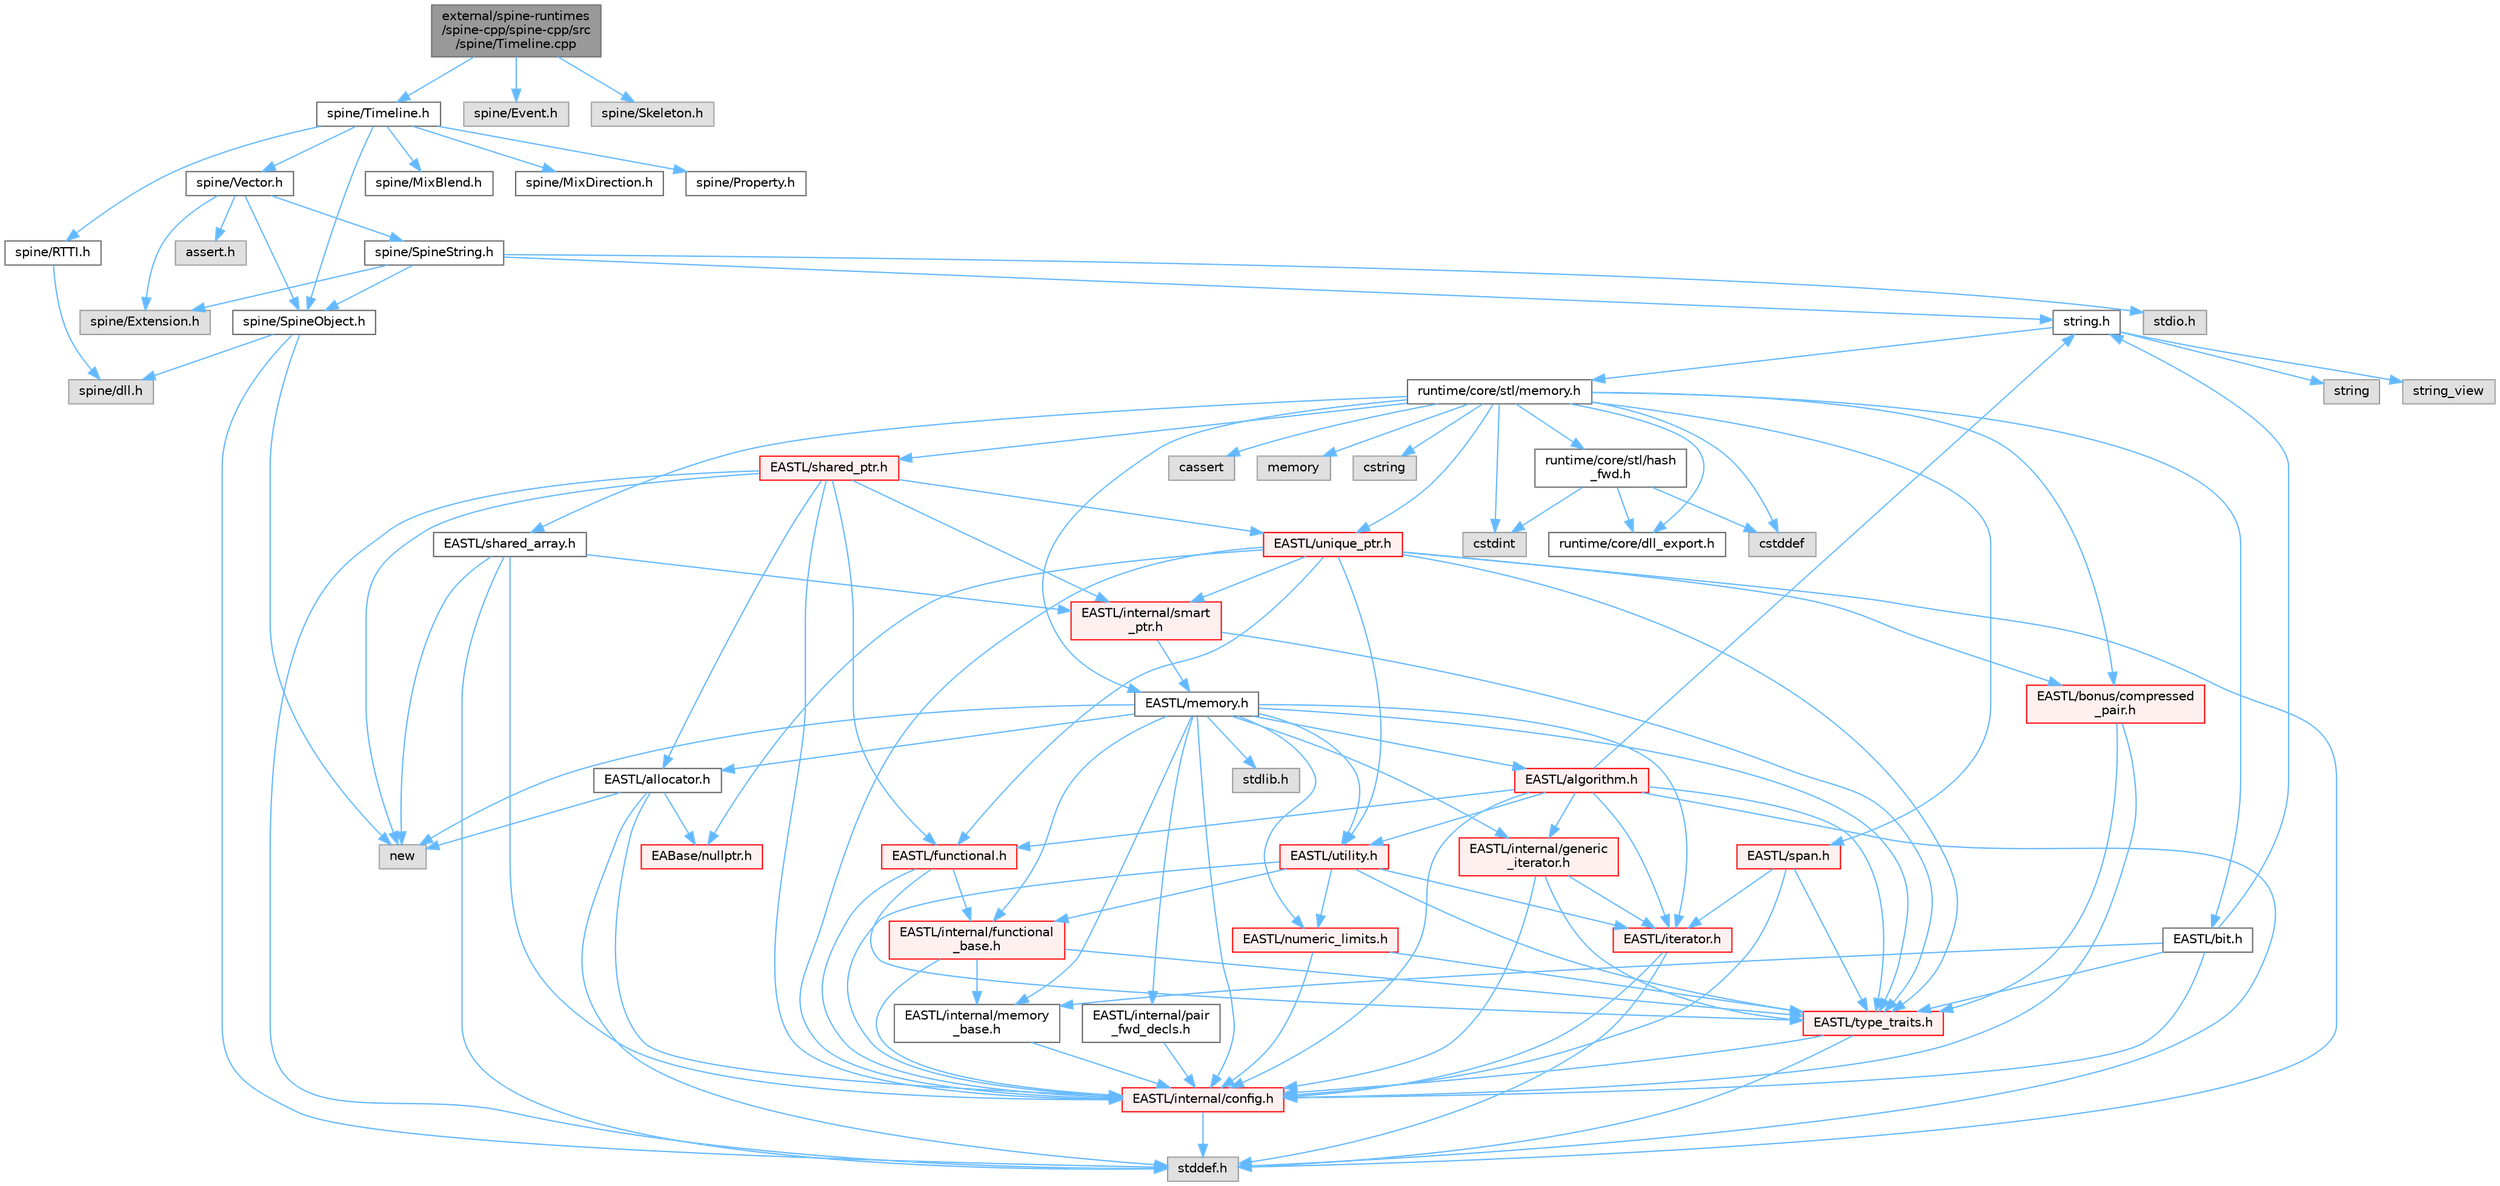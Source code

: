 digraph "external/spine-runtimes/spine-cpp/spine-cpp/src/spine/Timeline.cpp"
{
 // LATEX_PDF_SIZE
  bgcolor="transparent";
  edge [fontname=Helvetica,fontsize=10,labelfontname=Helvetica,labelfontsize=10];
  node [fontname=Helvetica,fontsize=10,shape=box,height=0.2,width=0.4];
  Node1 [id="Node000001",label="external/spine-runtimes\l/spine-cpp/spine-cpp/src\l/spine/Timeline.cpp",height=0.2,width=0.4,color="gray40", fillcolor="grey60", style="filled", fontcolor="black",tooltip=" "];
  Node1 -> Node2 [id="edge120_Node000001_Node000002",color="steelblue1",style="solid",tooltip=" "];
  Node2 [id="Node000002",label="spine/Timeline.h",height=0.2,width=0.4,color="grey40", fillcolor="white", style="filled",URL="$_timeline_8h.html",tooltip=" "];
  Node2 -> Node3 [id="edge121_Node000002_Node000003",color="steelblue1",style="solid",tooltip=" "];
  Node3 [id="Node000003",label="spine/RTTI.h",height=0.2,width=0.4,color="grey40", fillcolor="white", style="filled",URL="$_r_t_t_i_8h.html",tooltip=" "];
  Node3 -> Node4 [id="edge122_Node000003_Node000004",color="steelblue1",style="solid",tooltip=" "];
  Node4 [id="Node000004",label="spine/dll.h",height=0.2,width=0.4,color="grey60", fillcolor="#E0E0E0", style="filled",tooltip=" "];
  Node2 -> Node5 [id="edge123_Node000002_Node000005",color="steelblue1",style="solid",tooltip=" "];
  Node5 [id="Node000005",label="spine/Vector.h",height=0.2,width=0.4,color="grey40", fillcolor="white", style="filled",URL="$external_2spine-runtimes_2spine-cpp_2spine-cpp_2include_2spine_2vector_8h.html",tooltip=" "];
  Node5 -> Node6 [id="edge124_Node000005_Node000006",color="steelblue1",style="solid",tooltip=" "];
  Node6 [id="Node000006",label="spine/Extension.h",height=0.2,width=0.4,color="grey60", fillcolor="#E0E0E0", style="filled",tooltip=" "];
  Node5 -> Node7 [id="edge125_Node000005_Node000007",color="steelblue1",style="solid",tooltip=" "];
  Node7 [id="Node000007",label="spine/SpineObject.h",height=0.2,width=0.4,color="grey40", fillcolor="white", style="filled",URL="$_spine_object_8h.html",tooltip=" "];
  Node7 -> Node8 [id="edge126_Node000007_Node000008",color="steelblue1",style="solid",tooltip=" "];
  Node8 [id="Node000008",label="new",height=0.2,width=0.4,color="grey60", fillcolor="#E0E0E0", style="filled",tooltip=" "];
  Node7 -> Node9 [id="edge127_Node000007_Node000009",color="steelblue1",style="solid",tooltip=" "];
  Node9 [id="Node000009",label="stddef.h",height=0.2,width=0.4,color="grey60", fillcolor="#E0E0E0", style="filled",tooltip=" "];
  Node7 -> Node4 [id="edge128_Node000007_Node000004",color="steelblue1",style="solid",tooltip=" "];
  Node5 -> Node10 [id="edge129_Node000005_Node000010",color="steelblue1",style="solid",tooltip=" "];
  Node10 [id="Node000010",label="spine/SpineString.h",height=0.2,width=0.4,color="grey40", fillcolor="white", style="filled",URL="$_spine_string_8h.html",tooltip=" "];
  Node10 -> Node7 [id="edge130_Node000010_Node000007",color="steelblue1",style="solid",tooltip=" "];
  Node10 -> Node6 [id="edge131_Node000010_Node000006",color="steelblue1",style="solid",tooltip=" "];
  Node10 -> Node11 [id="edge132_Node000010_Node000011",color="steelblue1",style="solid",tooltip=" "];
  Node11 [id="Node000011",label="string.h",height=0.2,width=0.4,color="grey40", fillcolor="white", style="filled",URL="$string_8h.html",tooltip=" "];
  Node11 -> Node12 [id="edge133_Node000011_Node000012",color="steelblue1",style="solid",tooltip=" "];
  Node12 [id="Node000012",label="string",height=0.2,width=0.4,color="grey60", fillcolor="#E0E0E0", style="filled",tooltip=" "];
  Node11 -> Node13 [id="edge134_Node000011_Node000013",color="steelblue1",style="solid",tooltip=" "];
  Node13 [id="Node000013",label="string_view",height=0.2,width=0.4,color="grey60", fillcolor="#E0E0E0", style="filled",tooltip=" "];
  Node11 -> Node14 [id="edge135_Node000011_Node000014",color="steelblue1",style="solid",tooltip=" "];
  Node14 [id="Node000014",label="runtime/core/stl/memory.h",height=0.2,width=0.4,color="grey40", fillcolor="white", style="filled",URL="$runtime_2core_2stl_2memory_8h.html",tooltip=" "];
  Node14 -> Node15 [id="edge136_Node000014_Node000015",color="steelblue1",style="solid",tooltip=" "];
  Node15 [id="Node000015",label="cstddef",height=0.2,width=0.4,color="grey60", fillcolor="#E0E0E0", style="filled",tooltip=" "];
  Node14 -> Node16 [id="edge137_Node000014_Node000016",color="steelblue1",style="solid",tooltip=" "];
  Node16 [id="Node000016",label="cstdint",height=0.2,width=0.4,color="grey60", fillcolor="#E0E0E0", style="filled",tooltip=" "];
  Node14 -> Node17 [id="edge138_Node000014_Node000017",color="steelblue1",style="solid",tooltip=" "];
  Node17 [id="Node000017",label="cassert",height=0.2,width=0.4,color="grey60", fillcolor="#E0E0E0", style="filled",tooltip=" "];
  Node14 -> Node18 [id="edge139_Node000014_Node000018",color="steelblue1",style="solid",tooltip=" "];
  Node18 [id="Node000018",label="memory",height=0.2,width=0.4,color="grey60", fillcolor="#E0E0E0", style="filled",tooltip=" "];
  Node14 -> Node19 [id="edge140_Node000014_Node000019",color="steelblue1",style="solid",tooltip=" "];
  Node19 [id="Node000019",label="cstring",height=0.2,width=0.4,color="grey60", fillcolor="#E0E0E0", style="filled",tooltip=" "];
  Node14 -> Node20 [id="edge141_Node000014_Node000020",color="steelblue1",style="solid",tooltip=" "];
  Node20 [id="Node000020",label="EASTL/bit.h",height=0.2,width=0.4,color="grey40", fillcolor="white", style="filled",URL="$bit_8h.html",tooltip=" "];
  Node20 -> Node21 [id="edge142_Node000020_Node000021",color="steelblue1",style="solid",tooltip=" "];
  Node21 [id="Node000021",label="EASTL/internal/config.h",height=0.2,width=0.4,color="red", fillcolor="#FFF0F0", style="filled",URL="$runtime_2_e_a_s_t_l_2include_2_e_a_s_t_l_2internal_2config_8h.html",tooltip=" "];
  Node21 -> Node9 [id="edge143_Node000021_Node000009",color="steelblue1",style="solid",tooltip=" "];
  Node20 -> Node29 [id="edge144_Node000020_Node000029",color="steelblue1",style="solid",tooltip=" "];
  Node29 [id="Node000029",label="EASTL/internal/memory\l_base.h",height=0.2,width=0.4,color="grey40", fillcolor="white", style="filled",URL="$memory__base_8h.html",tooltip=" "];
  Node29 -> Node21 [id="edge145_Node000029_Node000021",color="steelblue1",style="solid",tooltip=" "];
  Node20 -> Node30 [id="edge146_Node000020_Node000030",color="steelblue1",style="solid",tooltip=" "];
  Node30 [id="Node000030",label="EASTL/type_traits.h",height=0.2,width=0.4,color="red", fillcolor="#FFF0F0", style="filled",URL="$_e_a_s_t_l_2include_2_e_a_s_t_l_2type__traits_8h.html",tooltip=" "];
  Node30 -> Node21 [id="edge147_Node000030_Node000021",color="steelblue1",style="solid",tooltip=" "];
  Node30 -> Node9 [id="edge148_Node000030_Node000009",color="steelblue1",style="solid",tooltip=" "];
  Node20 -> Node11 [id="edge149_Node000020_Node000011",color="steelblue1",style="solid",tooltip=" "];
  Node14 -> Node40 [id="edge150_Node000014_Node000040",color="steelblue1",style="solid",tooltip=" "];
  Node40 [id="Node000040",label="EASTL/memory.h",height=0.2,width=0.4,color="grey40", fillcolor="white", style="filled",URL="$runtime_2_e_a_s_t_l_2include_2_e_a_s_t_l_2memory_8h.html",tooltip=" "];
  Node40 -> Node21 [id="edge151_Node000040_Node000021",color="steelblue1",style="solid",tooltip=" "];
  Node40 -> Node29 [id="edge152_Node000040_Node000029",color="steelblue1",style="solid",tooltip=" "];
  Node40 -> Node41 [id="edge153_Node000040_Node000041",color="steelblue1",style="solid",tooltip=" "];
  Node41 [id="Node000041",label="EASTL/internal/generic\l_iterator.h",height=0.2,width=0.4,color="red", fillcolor="#FFF0F0", style="filled",URL="$generic__iterator_8h.html",tooltip=" "];
  Node41 -> Node21 [id="edge154_Node000041_Node000021",color="steelblue1",style="solid",tooltip=" "];
  Node41 -> Node42 [id="edge155_Node000041_Node000042",color="steelblue1",style="solid",tooltip=" "];
  Node42 [id="Node000042",label="EASTL/iterator.h",height=0.2,width=0.4,color="red", fillcolor="#FFF0F0", style="filled",URL="$_e_a_s_t_l_2include_2_e_a_s_t_l_2iterator_8h.html",tooltip=" "];
  Node42 -> Node21 [id="edge156_Node000042_Node000021",color="steelblue1",style="solid",tooltip=" "];
  Node42 -> Node9 [id="edge157_Node000042_Node000009",color="steelblue1",style="solid",tooltip=" "];
  Node41 -> Node30 [id="edge158_Node000041_Node000030",color="steelblue1",style="solid",tooltip=" "];
  Node40 -> Node45 [id="edge159_Node000040_Node000045",color="steelblue1",style="solid",tooltip=" "];
  Node45 [id="Node000045",label="EASTL/internal/pair\l_fwd_decls.h",height=0.2,width=0.4,color="grey40", fillcolor="white", style="filled",URL="$pair__fwd__decls_8h.html",tooltip=" "];
  Node45 -> Node21 [id="edge160_Node000045_Node000021",color="steelblue1",style="solid",tooltip=" "];
  Node40 -> Node46 [id="edge161_Node000040_Node000046",color="steelblue1",style="solid",tooltip=" "];
  Node46 [id="Node000046",label="EASTL/internal/functional\l_base.h",height=0.2,width=0.4,color="red", fillcolor="#FFF0F0", style="filled",URL="$functional__base_8h.html",tooltip=" "];
  Node46 -> Node21 [id="edge162_Node000046_Node000021",color="steelblue1",style="solid",tooltip=" "];
  Node46 -> Node29 [id="edge163_Node000046_Node000029",color="steelblue1",style="solid",tooltip=" "];
  Node46 -> Node30 [id="edge164_Node000046_Node000030",color="steelblue1",style="solid",tooltip=" "];
  Node40 -> Node47 [id="edge165_Node000040_Node000047",color="steelblue1",style="solid",tooltip=" "];
  Node47 [id="Node000047",label="EASTL/algorithm.h",height=0.2,width=0.4,color="red", fillcolor="#FFF0F0", style="filled",URL="$_e_a_s_t_l_2include_2_e_a_s_t_l_2algorithm_8h.html",tooltip=" "];
  Node47 -> Node21 [id="edge166_Node000047_Node000021",color="steelblue1",style="solid",tooltip=" "];
  Node47 -> Node30 [id="edge167_Node000047_Node000030",color="steelblue1",style="solid",tooltip=" "];
  Node47 -> Node42 [id="edge168_Node000047_Node000042",color="steelblue1",style="solid",tooltip=" "];
  Node47 -> Node50 [id="edge169_Node000047_Node000050",color="steelblue1",style="solid",tooltip=" "];
  Node50 [id="Node000050",label="EASTL/functional.h",height=0.2,width=0.4,color="red", fillcolor="#FFF0F0", style="filled",URL="$_e_a_s_t_l_2include_2_e_a_s_t_l_2functional_8h.html",tooltip=" "];
  Node50 -> Node21 [id="edge170_Node000050_Node000021",color="steelblue1",style="solid",tooltip=" "];
  Node50 -> Node30 [id="edge171_Node000050_Node000030",color="steelblue1",style="solid",tooltip=" "];
  Node50 -> Node46 [id="edge172_Node000050_Node000046",color="steelblue1",style="solid",tooltip=" "];
  Node47 -> Node56 [id="edge173_Node000047_Node000056",color="steelblue1",style="solid",tooltip=" "];
  Node56 [id="Node000056",label="EASTL/utility.h",height=0.2,width=0.4,color="red", fillcolor="#FFF0F0", style="filled",URL="$runtime_2_e_a_s_t_l_2include_2_e_a_s_t_l_2utility_8h.html",tooltip=" "];
  Node56 -> Node21 [id="edge174_Node000056_Node000021",color="steelblue1",style="solid",tooltip=" "];
  Node56 -> Node30 [id="edge175_Node000056_Node000030",color="steelblue1",style="solid",tooltip=" "];
  Node56 -> Node42 [id="edge176_Node000056_Node000042",color="steelblue1",style="solid",tooltip=" "];
  Node56 -> Node57 [id="edge177_Node000056_Node000057",color="steelblue1",style="solid",tooltip=" "];
  Node57 [id="Node000057",label="EASTL/numeric_limits.h",height=0.2,width=0.4,color="red", fillcolor="#FFF0F0", style="filled",URL="$numeric__limits_8h.html",tooltip=" "];
  Node57 -> Node21 [id="edge178_Node000057_Node000021",color="steelblue1",style="solid",tooltip=" "];
  Node57 -> Node30 [id="edge179_Node000057_Node000030",color="steelblue1",style="solid",tooltip=" "];
  Node56 -> Node46 [id="edge180_Node000056_Node000046",color="steelblue1",style="solid",tooltip=" "];
  Node47 -> Node41 [id="edge181_Node000047_Node000041",color="steelblue1",style="solid",tooltip=" "];
  Node47 -> Node9 [id="edge182_Node000047_Node000009",color="steelblue1",style="solid",tooltip=" "];
  Node47 -> Node11 [id="edge183_Node000047_Node000011",color="steelblue1",style="solid",tooltip=" "];
  Node40 -> Node30 [id="edge184_Node000040_Node000030",color="steelblue1",style="solid",tooltip=" "];
  Node40 -> Node54 [id="edge185_Node000040_Node000054",color="steelblue1",style="solid",tooltip=" "];
  Node54 [id="Node000054",label="EASTL/allocator.h",height=0.2,width=0.4,color="grey40", fillcolor="white", style="filled",URL="$runtime_2_e_a_s_t_l_2include_2_e_a_s_t_l_2allocator_8h.html",tooltip=" "];
  Node54 -> Node21 [id="edge186_Node000054_Node000021",color="steelblue1",style="solid",tooltip=" "];
  Node54 -> Node32 [id="edge187_Node000054_Node000032",color="steelblue1",style="solid",tooltip=" "];
  Node32 [id="Node000032",label="EABase/nullptr.h",height=0.2,width=0.4,color="red", fillcolor="#FFF0F0", style="filled",URL="$nullptr_8h.html",tooltip=" "];
  Node54 -> Node9 [id="edge188_Node000054_Node000009",color="steelblue1",style="solid",tooltip=" "];
  Node54 -> Node8 [id="edge189_Node000054_Node000008",color="steelblue1",style="solid",tooltip=" "];
  Node40 -> Node42 [id="edge190_Node000040_Node000042",color="steelblue1",style="solid",tooltip=" "];
  Node40 -> Node56 [id="edge191_Node000040_Node000056",color="steelblue1",style="solid",tooltip=" "];
  Node40 -> Node57 [id="edge192_Node000040_Node000057",color="steelblue1",style="solid",tooltip=" "];
  Node40 -> Node66 [id="edge193_Node000040_Node000066",color="steelblue1",style="solid",tooltip=" "];
  Node66 [id="Node000066",label="stdlib.h",height=0.2,width=0.4,color="grey60", fillcolor="#E0E0E0", style="filled",tooltip=" "];
  Node40 -> Node8 [id="edge194_Node000040_Node000008",color="steelblue1",style="solid",tooltip=" "];
  Node14 -> Node67 [id="edge195_Node000014_Node000067",color="steelblue1",style="solid",tooltip=" "];
  Node67 [id="Node000067",label="EASTL/shared_array.h",height=0.2,width=0.4,color="grey40", fillcolor="white", style="filled",URL="$shared__array_8h.html",tooltip=" "];
  Node67 -> Node21 [id="edge196_Node000067_Node000021",color="steelblue1",style="solid",tooltip=" "];
  Node67 -> Node68 [id="edge197_Node000067_Node000068",color="steelblue1",style="solid",tooltip=" "];
  Node68 [id="Node000068",label="EASTL/internal/smart\l_ptr.h",height=0.2,width=0.4,color="red", fillcolor="#FFF0F0", style="filled",URL="$smart__ptr_8h.html",tooltip=" "];
  Node68 -> Node40 [id="edge198_Node000068_Node000040",color="steelblue1",style="solid",tooltip=" "];
  Node68 -> Node30 [id="edge199_Node000068_Node000030",color="steelblue1",style="solid",tooltip=" "];
  Node67 -> Node8 [id="edge200_Node000067_Node000008",color="steelblue1",style="solid",tooltip=" "];
  Node67 -> Node9 [id="edge201_Node000067_Node000009",color="steelblue1",style="solid",tooltip=" "];
  Node14 -> Node70 [id="edge202_Node000014_Node000070",color="steelblue1",style="solid",tooltip=" "];
  Node70 [id="Node000070",label="EASTL/unique_ptr.h",height=0.2,width=0.4,color="red", fillcolor="#FFF0F0", style="filled",URL="$unique__ptr_8h.html",tooltip=" "];
  Node70 -> Node32 [id="edge203_Node000070_Node000032",color="steelblue1",style="solid",tooltip=" "];
  Node70 -> Node71 [id="edge204_Node000070_Node000071",color="steelblue1",style="solid",tooltip=" "];
  Node71 [id="Node000071",label="EASTL/bonus/compressed\l_pair.h",height=0.2,width=0.4,color="red", fillcolor="#FFF0F0", style="filled",URL="$compressed__pair_8h.html",tooltip=" "];
  Node71 -> Node21 [id="edge205_Node000071_Node000021",color="steelblue1",style="solid",tooltip=" "];
  Node71 -> Node30 [id="edge206_Node000071_Node000030",color="steelblue1",style="solid",tooltip=" "];
  Node70 -> Node50 [id="edge207_Node000070_Node000050",color="steelblue1",style="solid",tooltip=" "];
  Node70 -> Node21 [id="edge208_Node000070_Node000021",color="steelblue1",style="solid",tooltip=" "];
  Node70 -> Node68 [id="edge209_Node000070_Node000068",color="steelblue1",style="solid",tooltip=" "];
  Node70 -> Node30 [id="edge210_Node000070_Node000030",color="steelblue1",style="solid",tooltip=" "];
  Node70 -> Node56 [id="edge211_Node000070_Node000056",color="steelblue1",style="solid",tooltip=" "];
  Node70 -> Node9 [id="edge212_Node000070_Node000009",color="steelblue1",style="solid",tooltip=" "];
  Node14 -> Node73 [id="edge213_Node000014_Node000073",color="steelblue1",style="solid",tooltip=" "];
  Node73 [id="Node000073",label="EASTL/shared_ptr.h",height=0.2,width=0.4,color="red", fillcolor="#FFF0F0", style="filled",URL="$shared__ptr_8h.html",tooltip=" "];
  Node73 -> Node21 [id="edge214_Node000073_Node000021",color="steelblue1",style="solid",tooltip=" "];
  Node73 -> Node68 [id="edge215_Node000073_Node000068",color="steelblue1",style="solid",tooltip=" "];
  Node73 -> Node70 [id="edge216_Node000073_Node000070",color="steelblue1",style="solid",tooltip=" "];
  Node73 -> Node50 [id="edge217_Node000073_Node000050",color="steelblue1",style="solid",tooltip=" "];
  Node73 -> Node54 [id="edge218_Node000073_Node000054",color="steelblue1",style="solid",tooltip=" "];
  Node73 -> Node8 [id="edge219_Node000073_Node000008",color="steelblue1",style="solid",tooltip=" "];
  Node73 -> Node9 [id="edge220_Node000073_Node000009",color="steelblue1",style="solid",tooltip=" "];
  Node14 -> Node153 [id="edge221_Node000014_Node000153",color="steelblue1",style="solid",tooltip=" "];
  Node153 [id="Node000153",label="EASTL/span.h",height=0.2,width=0.4,color="red", fillcolor="#FFF0F0", style="filled",URL="$span_8h.html",tooltip=" "];
  Node153 -> Node21 [id="edge222_Node000153_Node000021",color="steelblue1",style="solid",tooltip=" "];
  Node153 -> Node30 [id="edge223_Node000153_Node000030",color="steelblue1",style="solid",tooltip=" "];
  Node153 -> Node42 [id="edge224_Node000153_Node000042",color="steelblue1",style="solid",tooltip=" "];
  Node14 -> Node71 [id="edge225_Node000014_Node000071",color="steelblue1",style="solid",tooltip=" "];
  Node14 -> Node156 [id="edge226_Node000014_Node000156",color="steelblue1",style="solid",tooltip=" "];
  Node156 [id="Node000156",label="runtime/core/dll_export.h",height=0.2,width=0.4,color="grey40", fillcolor="white", style="filled",URL="$dll__export_8h.html",tooltip=" "];
  Node14 -> Node157 [id="edge227_Node000014_Node000157",color="steelblue1",style="solid",tooltip=" "];
  Node157 [id="Node000157",label="runtime/core/stl/hash\l_fwd.h",height=0.2,width=0.4,color="grey40", fillcolor="white", style="filled",URL="$hash__fwd_8h.html",tooltip=" "];
  Node157 -> Node15 [id="edge228_Node000157_Node000015",color="steelblue1",style="solid",tooltip=" "];
  Node157 -> Node16 [id="edge229_Node000157_Node000016",color="steelblue1",style="solid",tooltip=" "];
  Node157 -> Node156 [id="edge230_Node000157_Node000156",color="steelblue1",style="solid",tooltip=" "];
  Node10 -> Node158 [id="edge231_Node000010_Node000158",color="steelblue1",style="solid",tooltip=" "];
  Node158 [id="Node000158",label="stdio.h",height=0.2,width=0.4,color="grey60", fillcolor="#E0E0E0", style="filled",tooltip=" "];
  Node5 -> Node159 [id="edge232_Node000005_Node000159",color="steelblue1",style="solid",tooltip=" "];
  Node159 [id="Node000159",label="assert.h",height=0.2,width=0.4,color="grey60", fillcolor="#E0E0E0", style="filled",tooltip=" "];
  Node2 -> Node160 [id="edge233_Node000002_Node000160",color="steelblue1",style="solid",tooltip=" "];
  Node160 [id="Node000160",label="spine/MixBlend.h",height=0.2,width=0.4,color="grey40", fillcolor="white", style="filled",URL="$_mix_blend_8h.html",tooltip=" "];
  Node2 -> Node161 [id="edge234_Node000002_Node000161",color="steelblue1",style="solid",tooltip=" "];
  Node161 [id="Node000161",label="spine/MixDirection.h",height=0.2,width=0.4,color="grey40", fillcolor="white", style="filled",URL="$_mix_direction_8h.html",tooltip=" "];
  Node2 -> Node7 [id="edge235_Node000002_Node000007",color="steelblue1",style="solid",tooltip=" "];
  Node2 -> Node162 [id="edge236_Node000002_Node000162",color="steelblue1",style="solid",tooltip=" "];
  Node162 [id="Node000162",label="spine/Property.h",height=0.2,width=0.4,color="grey40", fillcolor="white", style="filled",URL="$_property_8h.html",tooltip=" "];
  Node1 -> Node163 [id="edge237_Node000001_Node000163",color="steelblue1",style="solid",tooltip=" "];
  Node163 [id="Node000163",label="spine/Event.h",height=0.2,width=0.4,color="grey60", fillcolor="#E0E0E0", style="filled",tooltip=" "];
  Node1 -> Node164 [id="edge238_Node000001_Node000164",color="steelblue1",style="solid",tooltip=" "];
  Node164 [id="Node000164",label="spine/Skeleton.h",height=0.2,width=0.4,color="grey60", fillcolor="#E0E0E0", style="filled",tooltip=" "];
}
